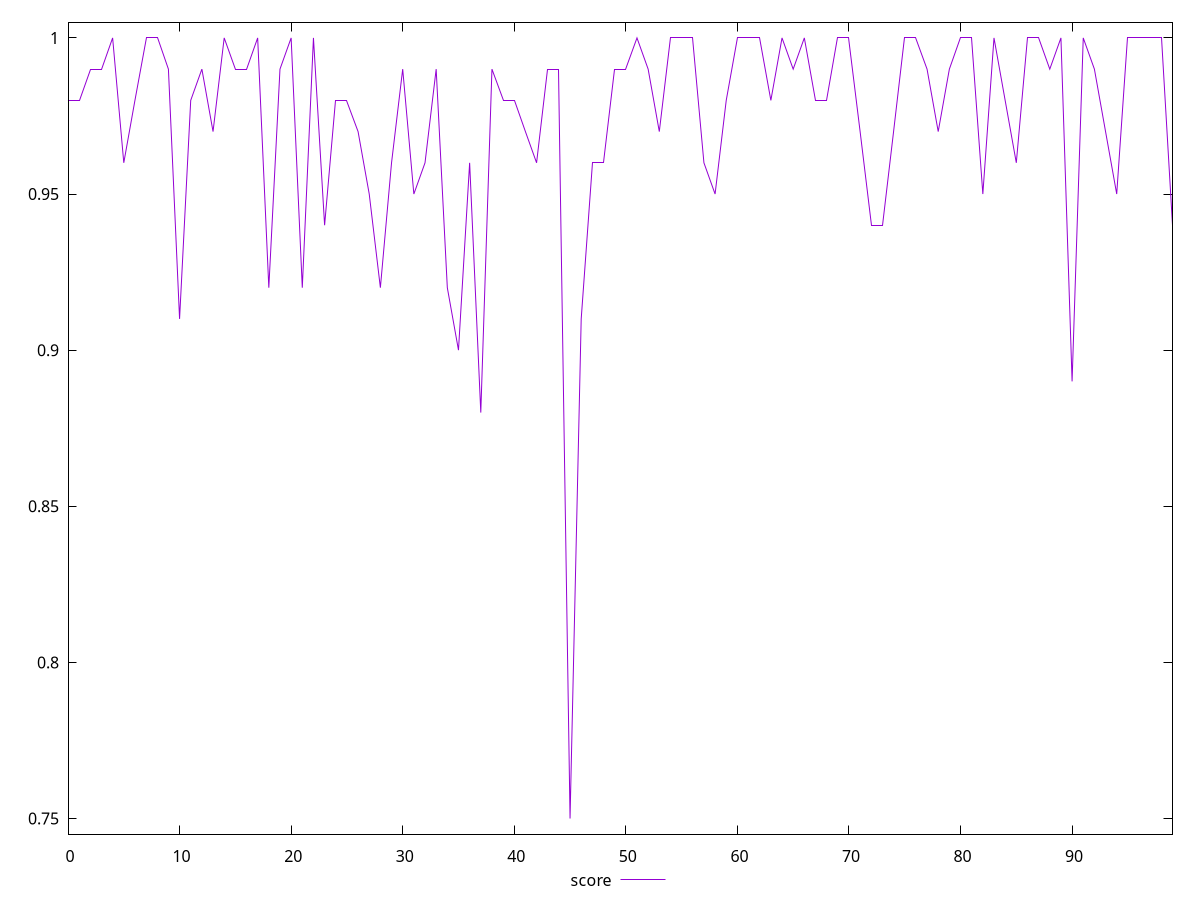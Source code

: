 reset

$score <<EOF
0 0.98
1 0.98
2 0.99
3 0.99
4 1
5 0.96
6 0.98
7 1
8 1
9 0.99
10 0.91
11 0.98
12 0.99
13 0.97
14 1
15 0.99
16 0.99
17 1
18 0.92
19 0.99
20 1
21 0.92
22 1
23 0.94
24 0.98
25 0.98
26 0.97
27 0.95
28 0.92
29 0.96
30 0.99
31 0.95
32 0.96
33 0.99
34 0.92
35 0.9
36 0.96
37 0.88
38 0.99
39 0.98
40 0.98
41 0.97
42 0.96
43 0.99
44 0.99
45 0.75
46 0.91
47 0.96
48 0.96
49 0.99
50 0.99
51 1
52 0.99
53 0.97
54 1
55 1
56 1
57 0.96
58 0.95
59 0.98
60 1
61 1
62 1
63 0.98
64 1
65 0.99
66 1
67 0.98
68 0.98
69 1
70 1
71 0.97
72 0.94
73 0.94
74 0.97
75 1
76 1
77 0.99
78 0.97
79 0.99
80 1
81 1
82 0.95
83 1
84 0.98
85 0.96
86 1
87 1
88 0.99
89 1
90 0.89
91 1
92 0.99
93 0.97
94 0.95
95 1
96 1
97 1
98 1
99 0.94
EOF

set key outside below
set xrange [0:99]
set yrange [0.745:1.005]
set trange [0.745:1.005]
set terminal svg size 640, 500 enhanced background rgb 'white'
set output "report_00015_2021-02-09T16-11-33.973Z/bootup-time/samples/pages+cached+noadtech+nomedia+nocss/score/values.svg"

plot $score title "score" with line

reset
